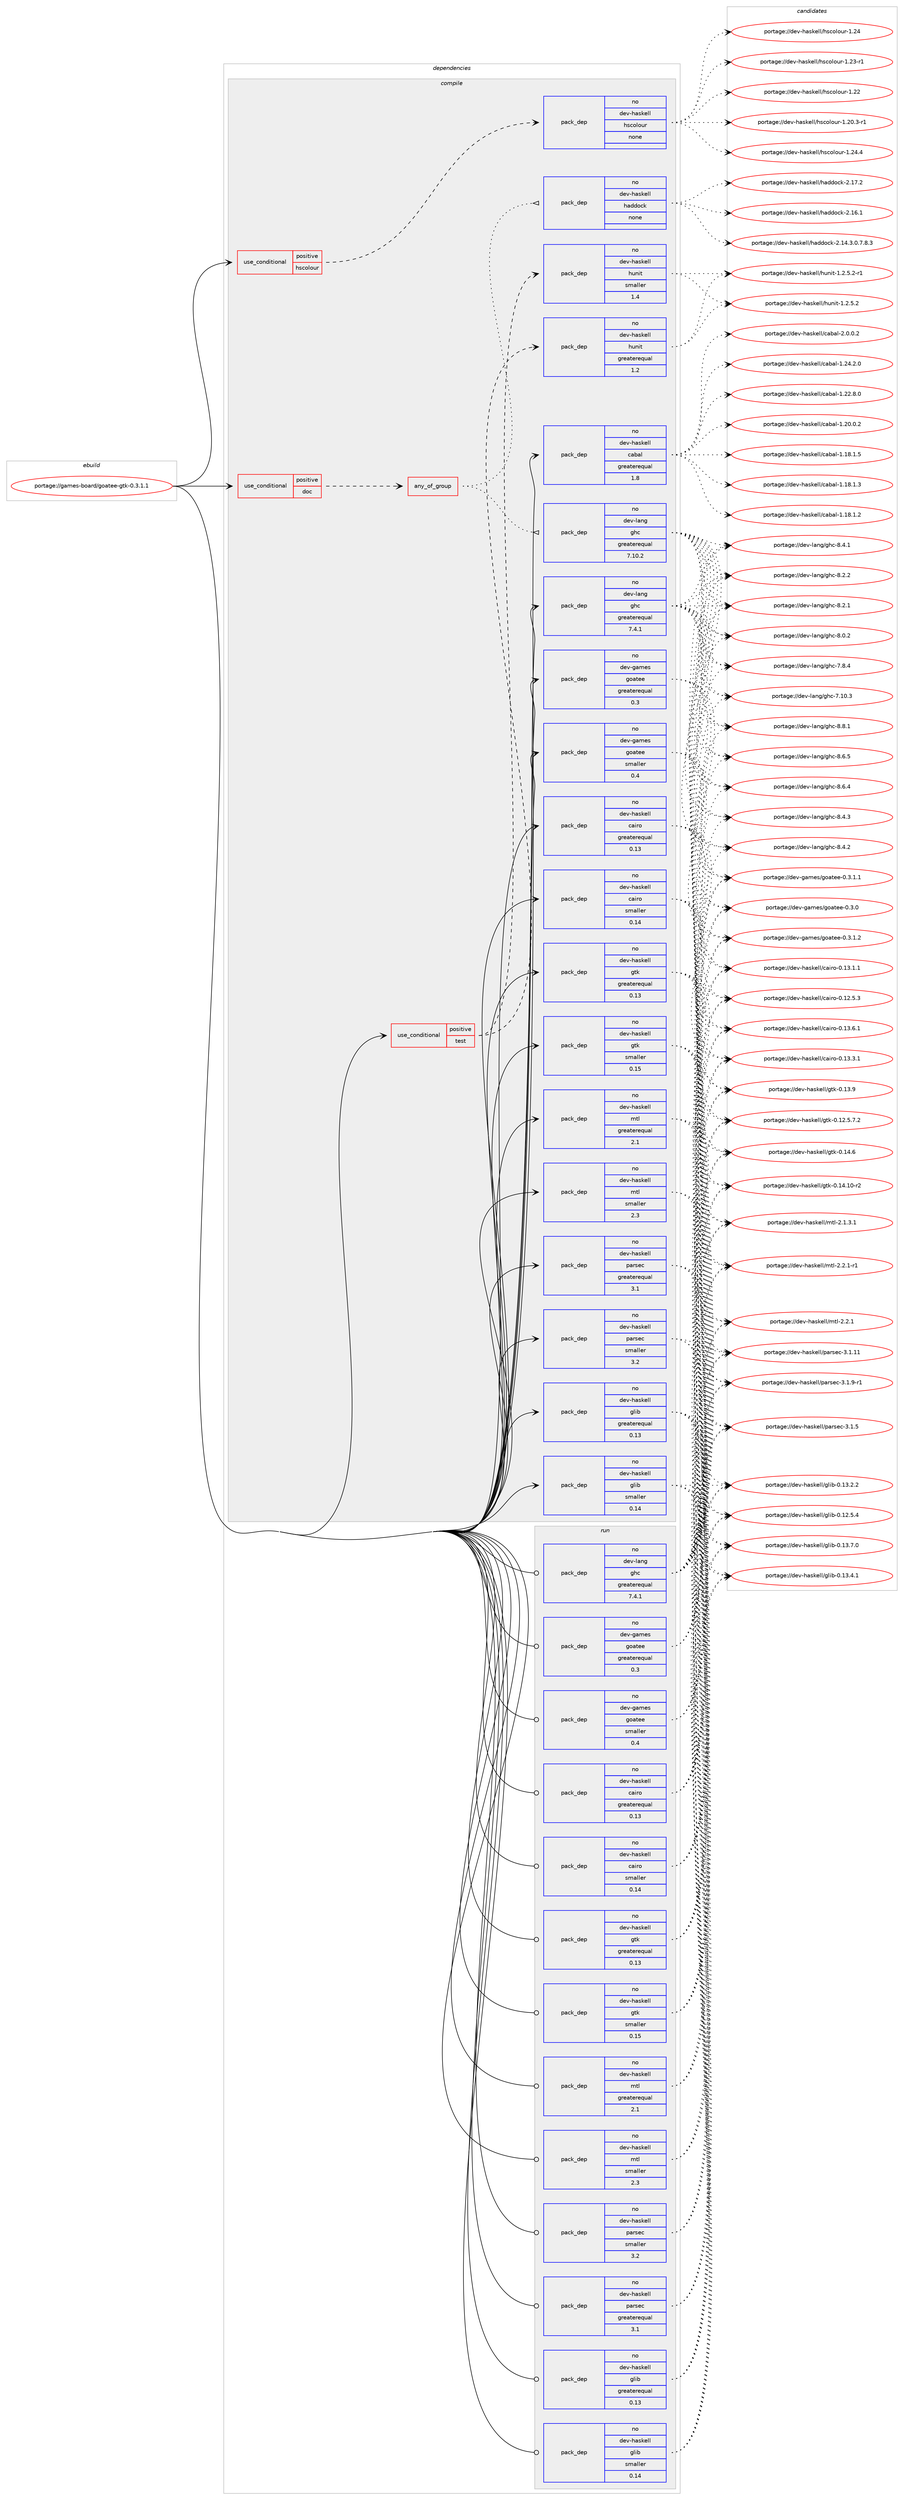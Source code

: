 digraph prolog {

# *************
# Graph options
# *************

newrank=true;
concentrate=true;
compound=true;
graph [rankdir=LR,fontname=Helvetica,fontsize=10,ranksep=1.5];#, ranksep=2.5, nodesep=0.2];
edge  [arrowhead=vee];
node  [fontname=Helvetica,fontsize=10];

# **********
# The ebuild
# **********

subgraph cluster_leftcol {
color=gray;
label=<<i>ebuild</i>>;
id [label="portage://games-board/goatee-gtk-0.3.1.1", color=red, width=4, href="../games-board/goatee-gtk-0.3.1.1.svg"];
}

# ****************
# The dependencies
# ****************

subgraph cluster_midcol {
color=gray;
label=<<i>dependencies</i>>;
subgraph cluster_compile {
fillcolor="#eeeeee";
style=filled;
label=<<i>compile</i>>;
subgraph cond60178 {
dependency289323 [label=<<TABLE BORDER="0" CELLBORDER="1" CELLSPACING="0" CELLPADDING="4"><TR><TD ROWSPAN="3" CELLPADDING="10">use_conditional</TD></TR><TR><TD>positive</TD></TR><TR><TD>doc</TD></TR></TABLE>>, shape=none, color=red];
subgraph any4279 {
dependency289324 [label=<<TABLE BORDER="0" CELLBORDER="1" CELLSPACING="0" CELLPADDING="4"><TR><TD CELLPADDING="10">any_of_group</TD></TR></TABLE>>, shape=none, color=red];subgraph pack224663 {
dependency289325 [label=<<TABLE BORDER="0" CELLBORDER="1" CELLSPACING="0" CELLPADDING="4" WIDTH="220"><TR><TD ROWSPAN="6" CELLPADDING="30">pack_dep</TD></TR><TR><TD WIDTH="110">no</TD></TR><TR><TD>dev-haskell</TD></TR><TR><TD>haddock</TD></TR><TR><TD>none</TD></TR><TR><TD></TD></TR></TABLE>>, shape=none, color=blue];
}
dependency289324:e -> dependency289325:w [weight=20,style="dotted",arrowhead="oinv"];
subgraph pack224664 {
dependency289326 [label=<<TABLE BORDER="0" CELLBORDER="1" CELLSPACING="0" CELLPADDING="4" WIDTH="220"><TR><TD ROWSPAN="6" CELLPADDING="30">pack_dep</TD></TR><TR><TD WIDTH="110">no</TD></TR><TR><TD>dev-lang</TD></TR><TR><TD>ghc</TD></TR><TR><TD>greaterequal</TD></TR><TR><TD>7.10.2</TD></TR></TABLE>>, shape=none, color=blue];
}
dependency289324:e -> dependency289326:w [weight=20,style="dotted",arrowhead="oinv"];
}
dependency289323:e -> dependency289324:w [weight=20,style="dashed",arrowhead="vee"];
}
id:e -> dependency289323:w [weight=20,style="solid",arrowhead="vee"];
subgraph cond60179 {
dependency289327 [label=<<TABLE BORDER="0" CELLBORDER="1" CELLSPACING="0" CELLPADDING="4"><TR><TD ROWSPAN="3" CELLPADDING="10">use_conditional</TD></TR><TR><TD>positive</TD></TR><TR><TD>hscolour</TD></TR></TABLE>>, shape=none, color=red];
subgraph pack224665 {
dependency289328 [label=<<TABLE BORDER="0" CELLBORDER="1" CELLSPACING="0" CELLPADDING="4" WIDTH="220"><TR><TD ROWSPAN="6" CELLPADDING="30">pack_dep</TD></TR><TR><TD WIDTH="110">no</TD></TR><TR><TD>dev-haskell</TD></TR><TR><TD>hscolour</TD></TR><TR><TD>none</TD></TR><TR><TD></TD></TR></TABLE>>, shape=none, color=blue];
}
dependency289327:e -> dependency289328:w [weight=20,style="dashed",arrowhead="vee"];
}
id:e -> dependency289327:w [weight=20,style="solid",arrowhead="vee"];
subgraph cond60180 {
dependency289329 [label=<<TABLE BORDER="0" CELLBORDER="1" CELLSPACING="0" CELLPADDING="4"><TR><TD ROWSPAN="3" CELLPADDING="10">use_conditional</TD></TR><TR><TD>positive</TD></TR><TR><TD>test</TD></TR></TABLE>>, shape=none, color=red];
subgraph pack224666 {
dependency289330 [label=<<TABLE BORDER="0" CELLBORDER="1" CELLSPACING="0" CELLPADDING="4" WIDTH="220"><TR><TD ROWSPAN="6" CELLPADDING="30">pack_dep</TD></TR><TR><TD WIDTH="110">no</TD></TR><TR><TD>dev-haskell</TD></TR><TR><TD>hunit</TD></TR><TR><TD>greaterequal</TD></TR><TR><TD>1.2</TD></TR></TABLE>>, shape=none, color=blue];
}
dependency289329:e -> dependency289330:w [weight=20,style="dashed",arrowhead="vee"];
subgraph pack224667 {
dependency289331 [label=<<TABLE BORDER="0" CELLBORDER="1" CELLSPACING="0" CELLPADDING="4" WIDTH="220"><TR><TD ROWSPAN="6" CELLPADDING="30">pack_dep</TD></TR><TR><TD WIDTH="110">no</TD></TR><TR><TD>dev-haskell</TD></TR><TR><TD>hunit</TD></TR><TR><TD>smaller</TD></TR><TR><TD>1.4</TD></TR></TABLE>>, shape=none, color=blue];
}
dependency289329:e -> dependency289331:w [weight=20,style="dashed",arrowhead="vee"];
}
id:e -> dependency289329:w [weight=20,style="solid",arrowhead="vee"];
subgraph pack224668 {
dependency289332 [label=<<TABLE BORDER="0" CELLBORDER="1" CELLSPACING="0" CELLPADDING="4" WIDTH="220"><TR><TD ROWSPAN="6" CELLPADDING="30">pack_dep</TD></TR><TR><TD WIDTH="110">no</TD></TR><TR><TD>dev-games</TD></TR><TR><TD>goatee</TD></TR><TR><TD>greaterequal</TD></TR><TR><TD>0.3</TD></TR></TABLE>>, shape=none, color=blue];
}
id:e -> dependency289332:w [weight=20,style="solid",arrowhead="vee"];
subgraph pack224669 {
dependency289333 [label=<<TABLE BORDER="0" CELLBORDER="1" CELLSPACING="0" CELLPADDING="4" WIDTH="220"><TR><TD ROWSPAN="6" CELLPADDING="30">pack_dep</TD></TR><TR><TD WIDTH="110">no</TD></TR><TR><TD>dev-games</TD></TR><TR><TD>goatee</TD></TR><TR><TD>smaller</TD></TR><TR><TD>0.4</TD></TR></TABLE>>, shape=none, color=blue];
}
id:e -> dependency289333:w [weight=20,style="solid",arrowhead="vee"];
subgraph pack224670 {
dependency289334 [label=<<TABLE BORDER="0" CELLBORDER="1" CELLSPACING="0" CELLPADDING="4" WIDTH="220"><TR><TD ROWSPAN="6" CELLPADDING="30">pack_dep</TD></TR><TR><TD WIDTH="110">no</TD></TR><TR><TD>dev-haskell</TD></TR><TR><TD>cabal</TD></TR><TR><TD>greaterequal</TD></TR><TR><TD>1.8</TD></TR></TABLE>>, shape=none, color=blue];
}
id:e -> dependency289334:w [weight=20,style="solid",arrowhead="vee"];
subgraph pack224671 {
dependency289335 [label=<<TABLE BORDER="0" CELLBORDER="1" CELLSPACING="0" CELLPADDING="4" WIDTH="220"><TR><TD ROWSPAN="6" CELLPADDING="30">pack_dep</TD></TR><TR><TD WIDTH="110">no</TD></TR><TR><TD>dev-haskell</TD></TR><TR><TD>cairo</TD></TR><TR><TD>greaterequal</TD></TR><TR><TD>0.13</TD></TR></TABLE>>, shape=none, color=blue];
}
id:e -> dependency289335:w [weight=20,style="solid",arrowhead="vee"];
subgraph pack224672 {
dependency289336 [label=<<TABLE BORDER="0" CELLBORDER="1" CELLSPACING="0" CELLPADDING="4" WIDTH="220"><TR><TD ROWSPAN="6" CELLPADDING="30">pack_dep</TD></TR><TR><TD WIDTH="110">no</TD></TR><TR><TD>dev-haskell</TD></TR><TR><TD>cairo</TD></TR><TR><TD>smaller</TD></TR><TR><TD>0.14</TD></TR></TABLE>>, shape=none, color=blue];
}
id:e -> dependency289336:w [weight=20,style="solid",arrowhead="vee"];
subgraph pack224673 {
dependency289337 [label=<<TABLE BORDER="0" CELLBORDER="1" CELLSPACING="0" CELLPADDING="4" WIDTH="220"><TR><TD ROWSPAN="6" CELLPADDING="30">pack_dep</TD></TR><TR><TD WIDTH="110">no</TD></TR><TR><TD>dev-haskell</TD></TR><TR><TD>glib</TD></TR><TR><TD>greaterequal</TD></TR><TR><TD>0.13</TD></TR></TABLE>>, shape=none, color=blue];
}
id:e -> dependency289337:w [weight=20,style="solid",arrowhead="vee"];
subgraph pack224674 {
dependency289338 [label=<<TABLE BORDER="0" CELLBORDER="1" CELLSPACING="0" CELLPADDING="4" WIDTH="220"><TR><TD ROWSPAN="6" CELLPADDING="30">pack_dep</TD></TR><TR><TD WIDTH="110">no</TD></TR><TR><TD>dev-haskell</TD></TR><TR><TD>glib</TD></TR><TR><TD>smaller</TD></TR><TR><TD>0.14</TD></TR></TABLE>>, shape=none, color=blue];
}
id:e -> dependency289338:w [weight=20,style="solid",arrowhead="vee"];
subgraph pack224675 {
dependency289339 [label=<<TABLE BORDER="0" CELLBORDER="1" CELLSPACING="0" CELLPADDING="4" WIDTH="220"><TR><TD ROWSPAN="6" CELLPADDING="30">pack_dep</TD></TR><TR><TD WIDTH="110">no</TD></TR><TR><TD>dev-haskell</TD></TR><TR><TD>gtk</TD></TR><TR><TD>greaterequal</TD></TR><TR><TD>0.13</TD></TR></TABLE>>, shape=none, color=blue];
}
id:e -> dependency289339:w [weight=20,style="solid",arrowhead="vee"];
subgraph pack224676 {
dependency289340 [label=<<TABLE BORDER="0" CELLBORDER="1" CELLSPACING="0" CELLPADDING="4" WIDTH="220"><TR><TD ROWSPAN="6" CELLPADDING="30">pack_dep</TD></TR><TR><TD WIDTH="110">no</TD></TR><TR><TD>dev-haskell</TD></TR><TR><TD>gtk</TD></TR><TR><TD>smaller</TD></TR><TR><TD>0.15</TD></TR></TABLE>>, shape=none, color=blue];
}
id:e -> dependency289340:w [weight=20,style="solid",arrowhead="vee"];
subgraph pack224677 {
dependency289341 [label=<<TABLE BORDER="0" CELLBORDER="1" CELLSPACING="0" CELLPADDING="4" WIDTH="220"><TR><TD ROWSPAN="6" CELLPADDING="30">pack_dep</TD></TR><TR><TD WIDTH="110">no</TD></TR><TR><TD>dev-haskell</TD></TR><TR><TD>mtl</TD></TR><TR><TD>greaterequal</TD></TR><TR><TD>2.1</TD></TR></TABLE>>, shape=none, color=blue];
}
id:e -> dependency289341:w [weight=20,style="solid",arrowhead="vee"];
subgraph pack224678 {
dependency289342 [label=<<TABLE BORDER="0" CELLBORDER="1" CELLSPACING="0" CELLPADDING="4" WIDTH="220"><TR><TD ROWSPAN="6" CELLPADDING="30">pack_dep</TD></TR><TR><TD WIDTH="110">no</TD></TR><TR><TD>dev-haskell</TD></TR><TR><TD>mtl</TD></TR><TR><TD>smaller</TD></TR><TR><TD>2.3</TD></TR></TABLE>>, shape=none, color=blue];
}
id:e -> dependency289342:w [weight=20,style="solid",arrowhead="vee"];
subgraph pack224679 {
dependency289343 [label=<<TABLE BORDER="0" CELLBORDER="1" CELLSPACING="0" CELLPADDING="4" WIDTH="220"><TR><TD ROWSPAN="6" CELLPADDING="30">pack_dep</TD></TR><TR><TD WIDTH="110">no</TD></TR><TR><TD>dev-haskell</TD></TR><TR><TD>parsec</TD></TR><TR><TD>greaterequal</TD></TR><TR><TD>3.1</TD></TR></TABLE>>, shape=none, color=blue];
}
id:e -> dependency289343:w [weight=20,style="solid",arrowhead="vee"];
subgraph pack224680 {
dependency289344 [label=<<TABLE BORDER="0" CELLBORDER="1" CELLSPACING="0" CELLPADDING="4" WIDTH="220"><TR><TD ROWSPAN="6" CELLPADDING="30">pack_dep</TD></TR><TR><TD WIDTH="110">no</TD></TR><TR><TD>dev-haskell</TD></TR><TR><TD>parsec</TD></TR><TR><TD>smaller</TD></TR><TR><TD>3.2</TD></TR></TABLE>>, shape=none, color=blue];
}
id:e -> dependency289344:w [weight=20,style="solid",arrowhead="vee"];
subgraph pack224681 {
dependency289345 [label=<<TABLE BORDER="0" CELLBORDER="1" CELLSPACING="0" CELLPADDING="4" WIDTH="220"><TR><TD ROWSPAN="6" CELLPADDING="30">pack_dep</TD></TR><TR><TD WIDTH="110">no</TD></TR><TR><TD>dev-lang</TD></TR><TR><TD>ghc</TD></TR><TR><TD>greaterequal</TD></TR><TR><TD>7.4.1</TD></TR></TABLE>>, shape=none, color=blue];
}
id:e -> dependency289345:w [weight=20,style="solid",arrowhead="vee"];
}
subgraph cluster_compileandrun {
fillcolor="#eeeeee";
style=filled;
label=<<i>compile and run</i>>;
}
subgraph cluster_run {
fillcolor="#eeeeee";
style=filled;
label=<<i>run</i>>;
subgraph pack224682 {
dependency289346 [label=<<TABLE BORDER="0" CELLBORDER="1" CELLSPACING="0" CELLPADDING="4" WIDTH="220"><TR><TD ROWSPAN="6" CELLPADDING="30">pack_dep</TD></TR><TR><TD WIDTH="110">no</TD></TR><TR><TD>dev-games</TD></TR><TR><TD>goatee</TD></TR><TR><TD>greaterequal</TD></TR><TR><TD>0.3</TD></TR></TABLE>>, shape=none, color=blue];
}
id:e -> dependency289346:w [weight=20,style="solid",arrowhead="odot"];
subgraph pack224683 {
dependency289347 [label=<<TABLE BORDER="0" CELLBORDER="1" CELLSPACING="0" CELLPADDING="4" WIDTH="220"><TR><TD ROWSPAN="6" CELLPADDING="30">pack_dep</TD></TR><TR><TD WIDTH="110">no</TD></TR><TR><TD>dev-games</TD></TR><TR><TD>goatee</TD></TR><TR><TD>smaller</TD></TR><TR><TD>0.4</TD></TR></TABLE>>, shape=none, color=blue];
}
id:e -> dependency289347:w [weight=20,style="solid",arrowhead="odot"];
subgraph pack224684 {
dependency289348 [label=<<TABLE BORDER="0" CELLBORDER="1" CELLSPACING="0" CELLPADDING="4" WIDTH="220"><TR><TD ROWSPAN="6" CELLPADDING="30">pack_dep</TD></TR><TR><TD WIDTH="110">no</TD></TR><TR><TD>dev-haskell</TD></TR><TR><TD>cairo</TD></TR><TR><TD>greaterequal</TD></TR><TR><TD>0.13</TD></TR></TABLE>>, shape=none, color=blue];
}
id:e -> dependency289348:w [weight=20,style="solid",arrowhead="odot"];
subgraph pack224685 {
dependency289349 [label=<<TABLE BORDER="0" CELLBORDER="1" CELLSPACING="0" CELLPADDING="4" WIDTH="220"><TR><TD ROWSPAN="6" CELLPADDING="30">pack_dep</TD></TR><TR><TD WIDTH="110">no</TD></TR><TR><TD>dev-haskell</TD></TR><TR><TD>cairo</TD></TR><TR><TD>smaller</TD></TR><TR><TD>0.14</TD></TR></TABLE>>, shape=none, color=blue];
}
id:e -> dependency289349:w [weight=20,style="solid",arrowhead="odot"];
subgraph pack224686 {
dependency289350 [label=<<TABLE BORDER="0" CELLBORDER="1" CELLSPACING="0" CELLPADDING="4" WIDTH="220"><TR><TD ROWSPAN="6" CELLPADDING="30">pack_dep</TD></TR><TR><TD WIDTH="110">no</TD></TR><TR><TD>dev-haskell</TD></TR><TR><TD>glib</TD></TR><TR><TD>greaterequal</TD></TR><TR><TD>0.13</TD></TR></TABLE>>, shape=none, color=blue];
}
id:e -> dependency289350:w [weight=20,style="solid",arrowhead="odot"];
subgraph pack224687 {
dependency289351 [label=<<TABLE BORDER="0" CELLBORDER="1" CELLSPACING="0" CELLPADDING="4" WIDTH="220"><TR><TD ROWSPAN="6" CELLPADDING="30">pack_dep</TD></TR><TR><TD WIDTH="110">no</TD></TR><TR><TD>dev-haskell</TD></TR><TR><TD>glib</TD></TR><TR><TD>smaller</TD></TR><TR><TD>0.14</TD></TR></TABLE>>, shape=none, color=blue];
}
id:e -> dependency289351:w [weight=20,style="solid",arrowhead="odot"];
subgraph pack224688 {
dependency289352 [label=<<TABLE BORDER="0" CELLBORDER="1" CELLSPACING="0" CELLPADDING="4" WIDTH="220"><TR><TD ROWSPAN="6" CELLPADDING="30">pack_dep</TD></TR><TR><TD WIDTH="110">no</TD></TR><TR><TD>dev-haskell</TD></TR><TR><TD>gtk</TD></TR><TR><TD>greaterequal</TD></TR><TR><TD>0.13</TD></TR></TABLE>>, shape=none, color=blue];
}
id:e -> dependency289352:w [weight=20,style="solid",arrowhead="odot"];
subgraph pack224689 {
dependency289353 [label=<<TABLE BORDER="0" CELLBORDER="1" CELLSPACING="0" CELLPADDING="4" WIDTH="220"><TR><TD ROWSPAN="6" CELLPADDING="30">pack_dep</TD></TR><TR><TD WIDTH="110">no</TD></TR><TR><TD>dev-haskell</TD></TR><TR><TD>gtk</TD></TR><TR><TD>smaller</TD></TR><TR><TD>0.15</TD></TR></TABLE>>, shape=none, color=blue];
}
id:e -> dependency289353:w [weight=20,style="solid",arrowhead="odot"];
subgraph pack224690 {
dependency289354 [label=<<TABLE BORDER="0" CELLBORDER="1" CELLSPACING="0" CELLPADDING="4" WIDTH="220"><TR><TD ROWSPAN="6" CELLPADDING="30">pack_dep</TD></TR><TR><TD WIDTH="110">no</TD></TR><TR><TD>dev-haskell</TD></TR><TR><TD>mtl</TD></TR><TR><TD>greaterequal</TD></TR><TR><TD>2.1</TD></TR></TABLE>>, shape=none, color=blue];
}
id:e -> dependency289354:w [weight=20,style="solid",arrowhead="odot"];
subgraph pack224691 {
dependency289355 [label=<<TABLE BORDER="0" CELLBORDER="1" CELLSPACING="0" CELLPADDING="4" WIDTH="220"><TR><TD ROWSPAN="6" CELLPADDING="30">pack_dep</TD></TR><TR><TD WIDTH="110">no</TD></TR><TR><TD>dev-haskell</TD></TR><TR><TD>mtl</TD></TR><TR><TD>smaller</TD></TR><TR><TD>2.3</TD></TR></TABLE>>, shape=none, color=blue];
}
id:e -> dependency289355:w [weight=20,style="solid",arrowhead="odot"];
subgraph pack224692 {
dependency289356 [label=<<TABLE BORDER="0" CELLBORDER="1" CELLSPACING="0" CELLPADDING="4" WIDTH="220"><TR><TD ROWSPAN="6" CELLPADDING="30">pack_dep</TD></TR><TR><TD WIDTH="110">no</TD></TR><TR><TD>dev-haskell</TD></TR><TR><TD>parsec</TD></TR><TR><TD>greaterequal</TD></TR><TR><TD>3.1</TD></TR></TABLE>>, shape=none, color=blue];
}
id:e -> dependency289356:w [weight=20,style="solid",arrowhead="odot"];
subgraph pack224693 {
dependency289357 [label=<<TABLE BORDER="0" CELLBORDER="1" CELLSPACING="0" CELLPADDING="4" WIDTH="220"><TR><TD ROWSPAN="6" CELLPADDING="30">pack_dep</TD></TR><TR><TD WIDTH="110">no</TD></TR><TR><TD>dev-haskell</TD></TR><TR><TD>parsec</TD></TR><TR><TD>smaller</TD></TR><TR><TD>3.2</TD></TR></TABLE>>, shape=none, color=blue];
}
id:e -> dependency289357:w [weight=20,style="solid",arrowhead="odot"];
subgraph pack224694 {
dependency289358 [label=<<TABLE BORDER="0" CELLBORDER="1" CELLSPACING="0" CELLPADDING="4" WIDTH="220"><TR><TD ROWSPAN="6" CELLPADDING="30">pack_dep</TD></TR><TR><TD WIDTH="110">no</TD></TR><TR><TD>dev-lang</TD></TR><TR><TD>ghc</TD></TR><TR><TD>greaterequal</TD></TR><TR><TD>7.4.1</TD></TR></TABLE>>, shape=none, color=blue];
}
id:e -> dependency289358:w [weight=20,style="solid",arrowhead="odot"];
}
}

# **************
# The candidates
# **************

subgraph cluster_choices {
rank=same;
color=gray;
label=<<i>candidates</i>>;

subgraph choice224663 {
color=black;
nodesep=1;
choice100101118451049711510710110810847104971001001119910745504649554650 [label="portage://dev-haskell/haddock-2.17.2", color=red, width=4,href="../dev-haskell/haddock-2.17.2.svg"];
choice100101118451049711510710110810847104971001001119910745504649544649 [label="portage://dev-haskell/haddock-2.16.1", color=red, width=4,href="../dev-haskell/haddock-2.16.1.svg"];
choice1001011184510497115107101108108471049710010011199107455046495246514648465546564651 [label="portage://dev-haskell/haddock-2.14.3.0.7.8.3", color=red, width=4,href="../dev-haskell/haddock-2.14.3.0.7.8.3.svg"];
dependency289325:e -> choice100101118451049711510710110810847104971001001119910745504649554650:w [style=dotted,weight="100"];
dependency289325:e -> choice100101118451049711510710110810847104971001001119910745504649544649:w [style=dotted,weight="100"];
dependency289325:e -> choice1001011184510497115107101108108471049710010011199107455046495246514648465546564651:w [style=dotted,weight="100"];
}
subgraph choice224664 {
color=black;
nodesep=1;
choice10010111845108971101034710310499455646564649 [label="portage://dev-lang/ghc-8.8.1", color=red, width=4,href="../dev-lang/ghc-8.8.1.svg"];
choice10010111845108971101034710310499455646544653 [label="portage://dev-lang/ghc-8.6.5", color=red, width=4,href="../dev-lang/ghc-8.6.5.svg"];
choice10010111845108971101034710310499455646544652 [label="portage://dev-lang/ghc-8.6.4", color=red, width=4,href="../dev-lang/ghc-8.6.4.svg"];
choice10010111845108971101034710310499455646524651 [label="portage://dev-lang/ghc-8.4.3", color=red, width=4,href="../dev-lang/ghc-8.4.3.svg"];
choice10010111845108971101034710310499455646524650 [label="portage://dev-lang/ghc-8.4.2", color=red, width=4,href="../dev-lang/ghc-8.4.2.svg"];
choice10010111845108971101034710310499455646524649 [label="portage://dev-lang/ghc-8.4.1", color=red, width=4,href="../dev-lang/ghc-8.4.1.svg"];
choice10010111845108971101034710310499455646504650 [label="portage://dev-lang/ghc-8.2.2", color=red, width=4,href="../dev-lang/ghc-8.2.2.svg"];
choice10010111845108971101034710310499455646504649 [label="portage://dev-lang/ghc-8.2.1", color=red, width=4,href="../dev-lang/ghc-8.2.1.svg"];
choice10010111845108971101034710310499455646484650 [label="portage://dev-lang/ghc-8.0.2", color=red, width=4,href="../dev-lang/ghc-8.0.2.svg"];
choice10010111845108971101034710310499455546564652 [label="portage://dev-lang/ghc-7.8.4", color=red, width=4,href="../dev-lang/ghc-7.8.4.svg"];
choice1001011184510897110103471031049945554649484651 [label="portage://dev-lang/ghc-7.10.3", color=red, width=4,href="../dev-lang/ghc-7.10.3.svg"];
dependency289326:e -> choice10010111845108971101034710310499455646564649:w [style=dotted,weight="100"];
dependency289326:e -> choice10010111845108971101034710310499455646544653:w [style=dotted,weight="100"];
dependency289326:e -> choice10010111845108971101034710310499455646544652:w [style=dotted,weight="100"];
dependency289326:e -> choice10010111845108971101034710310499455646524651:w [style=dotted,weight="100"];
dependency289326:e -> choice10010111845108971101034710310499455646524650:w [style=dotted,weight="100"];
dependency289326:e -> choice10010111845108971101034710310499455646524649:w [style=dotted,weight="100"];
dependency289326:e -> choice10010111845108971101034710310499455646504650:w [style=dotted,weight="100"];
dependency289326:e -> choice10010111845108971101034710310499455646504649:w [style=dotted,weight="100"];
dependency289326:e -> choice10010111845108971101034710310499455646484650:w [style=dotted,weight="100"];
dependency289326:e -> choice10010111845108971101034710310499455546564652:w [style=dotted,weight="100"];
dependency289326:e -> choice1001011184510897110103471031049945554649484651:w [style=dotted,weight="100"];
}
subgraph choice224665 {
color=black;
nodesep=1;
choice1001011184510497115107101108108471041159911110811111711445494650524652 [label="portage://dev-haskell/hscolour-1.24.4", color=red, width=4,href="../dev-haskell/hscolour-1.24.4.svg"];
choice100101118451049711510710110810847104115991111081111171144549465052 [label="portage://dev-haskell/hscolour-1.24", color=red, width=4,href="../dev-haskell/hscolour-1.24.svg"];
choice1001011184510497115107101108108471041159911110811111711445494650514511449 [label="portage://dev-haskell/hscolour-1.23-r1", color=red, width=4,href="../dev-haskell/hscolour-1.23-r1.svg"];
choice100101118451049711510710110810847104115991111081111171144549465050 [label="portage://dev-haskell/hscolour-1.22", color=red, width=4,href="../dev-haskell/hscolour-1.22.svg"];
choice10010111845104971151071011081084710411599111108111117114454946504846514511449 [label="portage://dev-haskell/hscolour-1.20.3-r1", color=red, width=4,href="../dev-haskell/hscolour-1.20.3-r1.svg"];
dependency289328:e -> choice1001011184510497115107101108108471041159911110811111711445494650524652:w [style=dotted,weight="100"];
dependency289328:e -> choice100101118451049711510710110810847104115991111081111171144549465052:w [style=dotted,weight="100"];
dependency289328:e -> choice1001011184510497115107101108108471041159911110811111711445494650514511449:w [style=dotted,weight="100"];
dependency289328:e -> choice100101118451049711510710110810847104115991111081111171144549465050:w [style=dotted,weight="100"];
dependency289328:e -> choice10010111845104971151071011081084710411599111108111117114454946504846514511449:w [style=dotted,weight="100"];
}
subgraph choice224666 {
color=black;
nodesep=1;
choice10010111845104971151071011081084710411711010511645494650465346504511449 [label="portage://dev-haskell/hunit-1.2.5.2-r1", color=red, width=4,href="../dev-haskell/hunit-1.2.5.2-r1.svg"];
choice1001011184510497115107101108108471041171101051164549465046534650 [label="portage://dev-haskell/hunit-1.2.5.2", color=red, width=4,href="../dev-haskell/hunit-1.2.5.2.svg"];
dependency289330:e -> choice10010111845104971151071011081084710411711010511645494650465346504511449:w [style=dotted,weight="100"];
dependency289330:e -> choice1001011184510497115107101108108471041171101051164549465046534650:w [style=dotted,weight="100"];
}
subgraph choice224667 {
color=black;
nodesep=1;
choice10010111845104971151071011081084710411711010511645494650465346504511449 [label="portage://dev-haskell/hunit-1.2.5.2-r1", color=red, width=4,href="../dev-haskell/hunit-1.2.5.2-r1.svg"];
choice1001011184510497115107101108108471041171101051164549465046534650 [label="portage://dev-haskell/hunit-1.2.5.2", color=red, width=4,href="../dev-haskell/hunit-1.2.5.2.svg"];
dependency289331:e -> choice10010111845104971151071011081084710411711010511645494650465346504511449:w [style=dotted,weight="100"];
dependency289331:e -> choice1001011184510497115107101108108471041171101051164549465046534650:w [style=dotted,weight="100"];
}
subgraph choice224668 {
color=black;
nodesep=1;
choice100101118451039710910111547103111971161011014548465146494650 [label="portage://dev-games/goatee-0.3.1.2", color=red, width=4,href="../dev-games/goatee-0.3.1.2.svg"];
choice100101118451039710910111547103111971161011014548465146494649 [label="portage://dev-games/goatee-0.3.1.1", color=red, width=4,href="../dev-games/goatee-0.3.1.1.svg"];
choice10010111845103971091011154710311197116101101454846514648 [label="portage://dev-games/goatee-0.3.0", color=red, width=4,href="../dev-games/goatee-0.3.0.svg"];
dependency289332:e -> choice100101118451039710910111547103111971161011014548465146494650:w [style=dotted,weight="100"];
dependency289332:e -> choice100101118451039710910111547103111971161011014548465146494649:w [style=dotted,weight="100"];
dependency289332:e -> choice10010111845103971091011154710311197116101101454846514648:w [style=dotted,weight="100"];
}
subgraph choice224669 {
color=black;
nodesep=1;
choice100101118451039710910111547103111971161011014548465146494650 [label="portage://dev-games/goatee-0.3.1.2", color=red, width=4,href="../dev-games/goatee-0.3.1.2.svg"];
choice100101118451039710910111547103111971161011014548465146494649 [label="portage://dev-games/goatee-0.3.1.1", color=red, width=4,href="../dev-games/goatee-0.3.1.1.svg"];
choice10010111845103971091011154710311197116101101454846514648 [label="portage://dev-games/goatee-0.3.0", color=red, width=4,href="../dev-games/goatee-0.3.0.svg"];
dependency289333:e -> choice100101118451039710910111547103111971161011014548465146494650:w [style=dotted,weight="100"];
dependency289333:e -> choice100101118451039710910111547103111971161011014548465146494649:w [style=dotted,weight="100"];
dependency289333:e -> choice10010111845103971091011154710311197116101101454846514648:w [style=dotted,weight="100"];
}
subgraph choice224670 {
color=black;
nodesep=1;
choice100101118451049711510710110810847999798971084550464846484650 [label="portage://dev-haskell/cabal-2.0.0.2", color=red, width=4,href="../dev-haskell/cabal-2.0.0.2.svg"];
choice10010111845104971151071011081084799979897108454946505246504648 [label="portage://dev-haskell/cabal-1.24.2.0", color=red, width=4,href="../dev-haskell/cabal-1.24.2.0.svg"];
choice10010111845104971151071011081084799979897108454946505046564648 [label="portage://dev-haskell/cabal-1.22.8.0", color=red, width=4,href="../dev-haskell/cabal-1.22.8.0.svg"];
choice10010111845104971151071011081084799979897108454946504846484650 [label="portage://dev-haskell/cabal-1.20.0.2", color=red, width=4,href="../dev-haskell/cabal-1.20.0.2.svg"];
choice10010111845104971151071011081084799979897108454946495646494653 [label="portage://dev-haskell/cabal-1.18.1.5", color=red, width=4,href="../dev-haskell/cabal-1.18.1.5.svg"];
choice10010111845104971151071011081084799979897108454946495646494651 [label="portage://dev-haskell/cabal-1.18.1.3", color=red, width=4,href="../dev-haskell/cabal-1.18.1.3.svg"];
choice10010111845104971151071011081084799979897108454946495646494650 [label="portage://dev-haskell/cabal-1.18.1.2", color=red, width=4,href="../dev-haskell/cabal-1.18.1.2.svg"];
dependency289334:e -> choice100101118451049711510710110810847999798971084550464846484650:w [style=dotted,weight="100"];
dependency289334:e -> choice10010111845104971151071011081084799979897108454946505246504648:w [style=dotted,weight="100"];
dependency289334:e -> choice10010111845104971151071011081084799979897108454946505046564648:w [style=dotted,weight="100"];
dependency289334:e -> choice10010111845104971151071011081084799979897108454946504846484650:w [style=dotted,weight="100"];
dependency289334:e -> choice10010111845104971151071011081084799979897108454946495646494653:w [style=dotted,weight="100"];
dependency289334:e -> choice10010111845104971151071011081084799979897108454946495646494651:w [style=dotted,weight="100"];
dependency289334:e -> choice10010111845104971151071011081084799979897108454946495646494650:w [style=dotted,weight="100"];
}
subgraph choice224671 {
color=black;
nodesep=1;
choice1001011184510497115107101108108479997105114111454846495146544649 [label="portage://dev-haskell/cairo-0.13.6.1", color=red, width=4,href="../dev-haskell/cairo-0.13.6.1.svg"];
choice1001011184510497115107101108108479997105114111454846495146514649 [label="portage://dev-haskell/cairo-0.13.3.1", color=red, width=4,href="../dev-haskell/cairo-0.13.3.1.svg"];
choice1001011184510497115107101108108479997105114111454846495146494649 [label="portage://dev-haskell/cairo-0.13.1.1", color=red, width=4,href="../dev-haskell/cairo-0.13.1.1.svg"];
choice1001011184510497115107101108108479997105114111454846495046534651 [label="portage://dev-haskell/cairo-0.12.5.3", color=red, width=4,href="../dev-haskell/cairo-0.12.5.3.svg"];
dependency289335:e -> choice1001011184510497115107101108108479997105114111454846495146544649:w [style=dotted,weight="100"];
dependency289335:e -> choice1001011184510497115107101108108479997105114111454846495146514649:w [style=dotted,weight="100"];
dependency289335:e -> choice1001011184510497115107101108108479997105114111454846495146494649:w [style=dotted,weight="100"];
dependency289335:e -> choice1001011184510497115107101108108479997105114111454846495046534651:w [style=dotted,weight="100"];
}
subgraph choice224672 {
color=black;
nodesep=1;
choice1001011184510497115107101108108479997105114111454846495146544649 [label="portage://dev-haskell/cairo-0.13.6.1", color=red, width=4,href="../dev-haskell/cairo-0.13.6.1.svg"];
choice1001011184510497115107101108108479997105114111454846495146514649 [label="portage://dev-haskell/cairo-0.13.3.1", color=red, width=4,href="../dev-haskell/cairo-0.13.3.1.svg"];
choice1001011184510497115107101108108479997105114111454846495146494649 [label="portage://dev-haskell/cairo-0.13.1.1", color=red, width=4,href="../dev-haskell/cairo-0.13.1.1.svg"];
choice1001011184510497115107101108108479997105114111454846495046534651 [label="portage://dev-haskell/cairo-0.12.5.3", color=red, width=4,href="../dev-haskell/cairo-0.12.5.3.svg"];
dependency289336:e -> choice1001011184510497115107101108108479997105114111454846495146544649:w [style=dotted,weight="100"];
dependency289336:e -> choice1001011184510497115107101108108479997105114111454846495146514649:w [style=dotted,weight="100"];
dependency289336:e -> choice1001011184510497115107101108108479997105114111454846495146494649:w [style=dotted,weight="100"];
dependency289336:e -> choice1001011184510497115107101108108479997105114111454846495046534651:w [style=dotted,weight="100"];
}
subgraph choice224673 {
color=black;
nodesep=1;
choice10010111845104971151071011081084710310810598454846495146554648 [label="portage://dev-haskell/glib-0.13.7.0", color=red, width=4,href="../dev-haskell/glib-0.13.7.0.svg"];
choice10010111845104971151071011081084710310810598454846495146524649 [label="portage://dev-haskell/glib-0.13.4.1", color=red, width=4,href="../dev-haskell/glib-0.13.4.1.svg"];
choice10010111845104971151071011081084710310810598454846495146504650 [label="portage://dev-haskell/glib-0.13.2.2", color=red, width=4,href="../dev-haskell/glib-0.13.2.2.svg"];
choice10010111845104971151071011081084710310810598454846495046534652 [label="portage://dev-haskell/glib-0.12.5.4", color=red, width=4,href="../dev-haskell/glib-0.12.5.4.svg"];
dependency289337:e -> choice10010111845104971151071011081084710310810598454846495146554648:w [style=dotted,weight="100"];
dependency289337:e -> choice10010111845104971151071011081084710310810598454846495146524649:w [style=dotted,weight="100"];
dependency289337:e -> choice10010111845104971151071011081084710310810598454846495146504650:w [style=dotted,weight="100"];
dependency289337:e -> choice10010111845104971151071011081084710310810598454846495046534652:w [style=dotted,weight="100"];
}
subgraph choice224674 {
color=black;
nodesep=1;
choice10010111845104971151071011081084710310810598454846495146554648 [label="portage://dev-haskell/glib-0.13.7.0", color=red, width=4,href="../dev-haskell/glib-0.13.7.0.svg"];
choice10010111845104971151071011081084710310810598454846495146524649 [label="portage://dev-haskell/glib-0.13.4.1", color=red, width=4,href="../dev-haskell/glib-0.13.4.1.svg"];
choice10010111845104971151071011081084710310810598454846495146504650 [label="portage://dev-haskell/glib-0.13.2.2", color=red, width=4,href="../dev-haskell/glib-0.13.2.2.svg"];
choice10010111845104971151071011081084710310810598454846495046534652 [label="portage://dev-haskell/glib-0.12.5.4", color=red, width=4,href="../dev-haskell/glib-0.12.5.4.svg"];
dependency289338:e -> choice10010111845104971151071011081084710310810598454846495146554648:w [style=dotted,weight="100"];
dependency289338:e -> choice10010111845104971151071011081084710310810598454846495146524649:w [style=dotted,weight="100"];
dependency289338:e -> choice10010111845104971151071011081084710310810598454846495146504650:w [style=dotted,weight="100"];
dependency289338:e -> choice10010111845104971151071011081084710310810598454846495046534652:w [style=dotted,weight="100"];
}
subgraph choice224675 {
color=black;
nodesep=1;
choice10010111845104971151071011081084710311610745484649524654 [label="portage://dev-haskell/gtk-0.14.6", color=red, width=4,href="../dev-haskell/gtk-0.14.6.svg"];
choice10010111845104971151071011081084710311610745484649524649484511450 [label="portage://dev-haskell/gtk-0.14.10-r2", color=red, width=4,href="../dev-haskell/gtk-0.14.10-r2.svg"];
choice10010111845104971151071011081084710311610745484649514657 [label="portage://dev-haskell/gtk-0.13.9", color=red, width=4,href="../dev-haskell/gtk-0.13.9.svg"];
choice1001011184510497115107101108108471031161074548464950465346554650 [label="portage://dev-haskell/gtk-0.12.5.7.2", color=red, width=4,href="../dev-haskell/gtk-0.12.5.7.2.svg"];
dependency289339:e -> choice10010111845104971151071011081084710311610745484649524654:w [style=dotted,weight="100"];
dependency289339:e -> choice10010111845104971151071011081084710311610745484649524649484511450:w [style=dotted,weight="100"];
dependency289339:e -> choice10010111845104971151071011081084710311610745484649514657:w [style=dotted,weight="100"];
dependency289339:e -> choice1001011184510497115107101108108471031161074548464950465346554650:w [style=dotted,weight="100"];
}
subgraph choice224676 {
color=black;
nodesep=1;
choice10010111845104971151071011081084710311610745484649524654 [label="portage://dev-haskell/gtk-0.14.6", color=red, width=4,href="../dev-haskell/gtk-0.14.6.svg"];
choice10010111845104971151071011081084710311610745484649524649484511450 [label="portage://dev-haskell/gtk-0.14.10-r2", color=red, width=4,href="../dev-haskell/gtk-0.14.10-r2.svg"];
choice10010111845104971151071011081084710311610745484649514657 [label="portage://dev-haskell/gtk-0.13.9", color=red, width=4,href="../dev-haskell/gtk-0.13.9.svg"];
choice1001011184510497115107101108108471031161074548464950465346554650 [label="portage://dev-haskell/gtk-0.12.5.7.2", color=red, width=4,href="../dev-haskell/gtk-0.12.5.7.2.svg"];
dependency289340:e -> choice10010111845104971151071011081084710311610745484649524654:w [style=dotted,weight="100"];
dependency289340:e -> choice10010111845104971151071011081084710311610745484649524649484511450:w [style=dotted,weight="100"];
dependency289340:e -> choice10010111845104971151071011081084710311610745484649514657:w [style=dotted,weight="100"];
dependency289340:e -> choice1001011184510497115107101108108471031161074548464950465346554650:w [style=dotted,weight="100"];
}
subgraph choice224677 {
color=black;
nodesep=1;
choice1001011184510497115107101108108471091161084550465046494511449 [label="portage://dev-haskell/mtl-2.2.1-r1", color=red, width=4,href="../dev-haskell/mtl-2.2.1-r1.svg"];
choice100101118451049711510710110810847109116108455046504649 [label="portage://dev-haskell/mtl-2.2.1", color=red, width=4,href="../dev-haskell/mtl-2.2.1.svg"];
choice1001011184510497115107101108108471091161084550464946514649 [label="portage://dev-haskell/mtl-2.1.3.1", color=red, width=4,href="../dev-haskell/mtl-2.1.3.1.svg"];
dependency289341:e -> choice1001011184510497115107101108108471091161084550465046494511449:w [style=dotted,weight="100"];
dependency289341:e -> choice100101118451049711510710110810847109116108455046504649:w [style=dotted,weight="100"];
dependency289341:e -> choice1001011184510497115107101108108471091161084550464946514649:w [style=dotted,weight="100"];
}
subgraph choice224678 {
color=black;
nodesep=1;
choice1001011184510497115107101108108471091161084550465046494511449 [label="portage://dev-haskell/mtl-2.2.1-r1", color=red, width=4,href="../dev-haskell/mtl-2.2.1-r1.svg"];
choice100101118451049711510710110810847109116108455046504649 [label="portage://dev-haskell/mtl-2.2.1", color=red, width=4,href="../dev-haskell/mtl-2.2.1.svg"];
choice1001011184510497115107101108108471091161084550464946514649 [label="portage://dev-haskell/mtl-2.1.3.1", color=red, width=4,href="../dev-haskell/mtl-2.1.3.1.svg"];
dependency289342:e -> choice1001011184510497115107101108108471091161084550465046494511449:w [style=dotted,weight="100"];
dependency289342:e -> choice100101118451049711510710110810847109116108455046504649:w [style=dotted,weight="100"];
dependency289342:e -> choice1001011184510497115107101108108471091161084550464946514649:w [style=dotted,weight="100"];
}
subgraph choice224679 {
color=black;
nodesep=1;
choice10010111845104971151071011081084711297114115101994551464946574511449 [label="portage://dev-haskell/parsec-3.1.9-r1", color=red, width=4,href="../dev-haskell/parsec-3.1.9-r1.svg"];
choice1001011184510497115107101108108471129711411510199455146494653 [label="portage://dev-haskell/parsec-3.1.5", color=red, width=4,href="../dev-haskell/parsec-3.1.5.svg"];
choice100101118451049711510710110810847112971141151019945514649464949 [label="portage://dev-haskell/parsec-3.1.11", color=red, width=4,href="../dev-haskell/parsec-3.1.11.svg"];
dependency289343:e -> choice10010111845104971151071011081084711297114115101994551464946574511449:w [style=dotted,weight="100"];
dependency289343:e -> choice1001011184510497115107101108108471129711411510199455146494653:w [style=dotted,weight="100"];
dependency289343:e -> choice100101118451049711510710110810847112971141151019945514649464949:w [style=dotted,weight="100"];
}
subgraph choice224680 {
color=black;
nodesep=1;
choice10010111845104971151071011081084711297114115101994551464946574511449 [label="portage://dev-haskell/parsec-3.1.9-r1", color=red, width=4,href="../dev-haskell/parsec-3.1.9-r1.svg"];
choice1001011184510497115107101108108471129711411510199455146494653 [label="portage://dev-haskell/parsec-3.1.5", color=red, width=4,href="../dev-haskell/parsec-3.1.5.svg"];
choice100101118451049711510710110810847112971141151019945514649464949 [label="portage://dev-haskell/parsec-3.1.11", color=red, width=4,href="../dev-haskell/parsec-3.1.11.svg"];
dependency289344:e -> choice10010111845104971151071011081084711297114115101994551464946574511449:w [style=dotted,weight="100"];
dependency289344:e -> choice1001011184510497115107101108108471129711411510199455146494653:w [style=dotted,weight="100"];
dependency289344:e -> choice100101118451049711510710110810847112971141151019945514649464949:w [style=dotted,weight="100"];
}
subgraph choice224681 {
color=black;
nodesep=1;
choice10010111845108971101034710310499455646564649 [label="portage://dev-lang/ghc-8.8.1", color=red, width=4,href="../dev-lang/ghc-8.8.1.svg"];
choice10010111845108971101034710310499455646544653 [label="portage://dev-lang/ghc-8.6.5", color=red, width=4,href="../dev-lang/ghc-8.6.5.svg"];
choice10010111845108971101034710310499455646544652 [label="portage://dev-lang/ghc-8.6.4", color=red, width=4,href="../dev-lang/ghc-8.6.4.svg"];
choice10010111845108971101034710310499455646524651 [label="portage://dev-lang/ghc-8.4.3", color=red, width=4,href="../dev-lang/ghc-8.4.3.svg"];
choice10010111845108971101034710310499455646524650 [label="portage://dev-lang/ghc-8.4.2", color=red, width=4,href="../dev-lang/ghc-8.4.2.svg"];
choice10010111845108971101034710310499455646524649 [label="portage://dev-lang/ghc-8.4.1", color=red, width=4,href="../dev-lang/ghc-8.4.1.svg"];
choice10010111845108971101034710310499455646504650 [label="portage://dev-lang/ghc-8.2.2", color=red, width=4,href="../dev-lang/ghc-8.2.2.svg"];
choice10010111845108971101034710310499455646504649 [label="portage://dev-lang/ghc-8.2.1", color=red, width=4,href="../dev-lang/ghc-8.2.1.svg"];
choice10010111845108971101034710310499455646484650 [label="portage://dev-lang/ghc-8.0.2", color=red, width=4,href="../dev-lang/ghc-8.0.2.svg"];
choice10010111845108971101034710310499455546564652 [label="portage://dev-lang/ghc-7.8.4", color=red, width=4,href="../dev-lang/ghc-7.8.4.svg"];
choice1001011184510897110103471031049945554649484651 [label="portage://dev-lang/ghc-7.10.3", color=red, width=4,href="../dev-lang/ghc-7.10.3.svg"];
dependency289345:e -> choice10010111845108971101034710310499455646564649:w [style=dotted,weight="100"];
dependency289345:e -> choice10010111845108971101034710310499455646544653:w [style=dotted,weight="100"];
dependency289345:e -> choice10010111845108971101034710310499455646544652:w [style=dotted,weight="100"];
dependency289345:e -> choice10010111845108971101034710310499455646524651:w [style=dotted,weight="100"];
dependency289345:e -> choice10010111845108971101034710310499455646524650:w [style=dotted,weight="100"];
dependency289345:e -> choice10010111845108971101034710310499455646524649:w [style=dotted,weight="100"];
dependency289345:e -> choice10010111845108971101034710310499455646504650:w [style=dotted,weight="100"];
dependency289345:e -> choice10010111845108971101034710310499455646504649:w [style=dotted,weight="100"];
dependency289345:e -> choice10010111845108971101034710310499455646484650:w [style=dotted,weight="100"];
dependency289345:e -> choice10010111845108971101034710310499455546564652:w [style=dotted,weight="100"];
dependency289345:e -> choice1001011184510897110103471031049945554649484651:w [style=dotted,weight="100"];
}
subgraph choice224682 {
color=black;
nodesep=1;
choice100101118451039710910111547103111971161011014548465146494650 [label="portage://dev-games/goatee-0.3.1.2", color=red, width=4,href="../dev-games/goatee-0.3.1.2.svg"];
choice100101118451039710910111547103111971161011014548465146494649 [label="portage://dev-games/goatee-0.3.1.1", color=red, width=4,href="../dev-games/goatee-0.3.1.1.svg"];
choice10010111845103971091011154710311197116101101454846514648 [label="portage://dev-games/goatee-0.3.0", color=red, width=4,href="../dev-games/goatee-0.3.0.svg"];
dependency289346:e -> choice100101118451039710910111547103111971161011014548465146494650:w [style=dotted,weight="100"];
dependency289346:e -> choice100101118451039710910111547103111971161011014548465146494649:w [style=dotted,weight="100"];
dependency289346:e -> choice10010111845103971091011154710311197116101101454846514648:w [style=dotted,weight="100"];
}
subgraph choice224683 {
color=black;
nodesep=1;
choice100101118451039710910111547103111971161011014548465146494650 [label="portage://dev-games/goatee-0.3.1.2", color=red, width=4,href="../dev-games/goatee-0.3.1.2.svg"];
choice100101118451039710910111547103111971161011014548465146494649 [label="portage://dev-games/goatee-0.3.1.1", color=red, width=4,href="../dev-games/goatee-0.3.1.1.svg"];
choice10010111845103971091011154710311197116101101454846514648 [label="portage://dev-games/goatee-0.3.0", color=red, width=4,href="../dev-games/goatee-0.3.0.svg"];
dependency289347:e -> choice100101118451039710910111547103111971161011014548465146494650:w [style=dotted,weight="100"];
dependency289347:e -> choice100101118451039710910111547103111971161011014548465146494649:w [style=dotted,weight="100"];
dependency289347:e -> choice10010111845103971091011154710311197116101101454846514648:w [style=dotted,weight="100"];
}
subgraph choice224684 {
color=black;
nodesep=1;
choice1001011184510497115107101108108479997105114111454846495146544649 [label="portage://dev-haskell/cairo-0.13.6.1", color=red, width=4,href="../dev-haskell/cairo-0.13.6.1.svg"];
choice1001011184510497115107101108108479997105114111454846495146514649 [label="portage://dev-haskell/cairo-0.13.3.1", color=red, width=4,href="../dev-haskell/cairo-0.13.3.1.svg"];
choice1001011184510497115107101108108479997105114111454846495146494649 [label="portage://dev-haskell/cairo-0.13.1.1", color=red, width=4,href="../dev-haskell/cairo-0.13.1.1.svg"];
choice1001011184510497115107101108108479997105114111454846495046534651 [label="portage://dev-haskell/cairo-0.12.5.3", color=red, width=4,href="../dev-haskell/cairo-0.12.5.3.svg"];
dependency289348:e -> choice1001011184510497115107101108108479997105114111454846495146544649:w [style=dotted,weight="100"];
dependency289348:e -> choice1001011184510497115107101108108479997105114111454846495146514649:w [style=dotted,weight="100"];
dependency289348:e -> choice1001011184510497115107101108108479997105114111454846495146494649:w [style=dotted,weight="100"];
dependency289348:e -> choice1001011184510497115107101108108479997105114111454846495046534651:w [style=dotted,weight="100"];
}
subgraph choice224685 {
color=black;
nodesep=1;
choice1001011184510497115107101108108479997105114111454846495146544649 [label="portage://dev-haskell/cairo-0.13.6.1", color=red, width=4,href="../dev-haskell/cairo-0.13.6.1.svg"];
choice1001011184510497115107101108108479997105114111454846495146514649 [label="portage://dev-haskell/cairo-0.13.3.1", color=red, width=4,href="../dev-haskell/cairo-0.13.3.1.svg"];
choice1001011184510497115107101108108479997105114111454846495146494649 [label="portage://dev-haskell/cairo-0.13.1.1", color=red, width=4,href="../dev-haskell/cairo-0.13.1.1.svg"];
choice1001011184510497115107101108108479997105114111454846495046534651 [label="portage://dev-haskell/cairo-0.12.5.3", color=red, width=4,href="../dev-haskell/cairo-0.12.5.3.svg"];
dependency289349:e -> choice1001011184510497115107101108108479997105114111454846495146544649:w [style=dotted,weight="100"];
dependency289349:e -> choice1001011184510497115107101108108479997105114111454846495146514649:w [style=dotted,weight="100"];
dependency289349:e -> choice1001011184510497115107101108108479997105114111454846495146494649:w [style=dotted,weight="100"];
dependency289349:e -> choice1001011184510497115107101108108479997105114111454846495046534651:w [style=dotted,weight="100"];
}
subgraph choice224686 {
color=black;
nodesep=1;
choice10010111845104971151071011081084710310810598454846495146554648 [label="portage://dev-haskell/glib-0.13.7.0", color=red, width=4,href="../dev-haskell/glib-0.13.7.0.svg"];
choice10010111845104971151071011081084710310810598454846495146524649 [label="portage://dev-haskell/glib-0.13.4.1", color=red, width=4,href="../dev-haskell/glib-0.13.4.1.svg"];
choice10010111845104971151071011081084710310810598454846495146504650 [label="portage://dev-haskell/glib-0.13.2.2", color=red, width=4,href="../dev-haskell/glib-0.13.2.2.svg"];
choice10010111845104971151071011081084710310810598454846495046534652 [label="portage://dev-haskell/glib-0.12.5.4", color=red, width=4,href="../dev-haskell/glib-0.12.5.4.svg"];
dependency289350:e -> choice10010111845104971151071011081084710310810598454846495146554648:w [style=dotted,weight="100"];
dependency289350:e -> choice10010111845104971151071011081084710310810598454846495146524649:w [style=dotted,weight="100"];
dependency289350:e -> choice10010111845104971151071011081084710310810598454846495146504650:w [style=dotted,weight="100"];
dependency289350:e -> choice10010111845104971151071011081084710310810598454846495046534652:w [style=dotted,weight="100"];
}
subgraph choice224687 {
color=black;
nodesep=1;
choice10010111845104971151071011081084710310810598454846495146554648 [label="portage://dev-haskell/glib-0.13.7.0", color=red, width=4,href="../dev-haskell/glib-0.13.7.0.svg"];
choice10010111845104971151071011081084710310810598454846495146524649 [label="portage://dev-haskell/glib-0.13.4.1", color=red, width=4,href="../dev-haskell/glib-0.13.4.1.svg"];
choice10010111845104971151071011081084710310810598454846495146504650 [label="portage://dev-haskell/glib-0.13.2.2", color=red, width=4,href="../dev-haskell/glib-0.13.2.2.svg"];
choice10010111845104971151071011081084710310810598454846495046534652 [label="portage://dev-haskell/glib-0.12.5.4", color=red, width=4,href="../dev-haskell/glib-0.12.5.4.svg"];
dependency289351:e -> choice10010111845104971151071011081084710310810598454846495146554648:w [style=dotted,weight="100"];
dependency289351:e -> choice10010111845104971151071011081084710310810598454846495146524649:w [style=dotted,weight="100"];
dependency289351:e -> choice10010111845104971151071011081084710310810598454846495146504650:w [style=dotted,weight="100"];
dependency289351:e -> choice10010111845104971151071011081084710310810598454846495046534652:w [style=dotted,weight="100"];
}
subgraph choice224688 {
color=black;
nodesep=1;
choice10010111845104971151071011081084710311610745484649524654 [label="portage://dev-haskell/gtk-0.14.6", color=red, width=4,href="../dev-haskell/gtk-0.14.6.svg"];
choice10010111845104971151071011081084710311610745484649524649484511450 [label="portage://dev-haskell/gtk-0.14.10-r2", color=red, width=4,href="../dev-haskell/gtk-0.14.10-r2.svg"];
choice10010111845104971151071011081084710311610745484649514657 [label="portage://dev-haskell/gtk-0.13.9", color=red, width=4,href="../dev-haskell/gtk-0.13.9.svg"];
choice1001011184510497115107101108108471031161074548464950465346554650 [label="portage://dev-haskell/gtk-0.12.5.7.2", color=red, width=4,href="../dev-haskell/gtk-0.12.5.7.2.svg"];
dependency289352:e -> choice10010111845104971151071011081084710311610745484649524654:w [style=dotted,weight="100"];
dependency289352:e -> choice10010111845104971151071011081084710311610745484649524649484511450:w [style=dotted,weight="100"];
dependency289352:e -> choice10010111845104971151071011081084710311610745484649514657:w [style=dotted,weight="100"];
dependency289352:e -> choice1001011184510497115107101108108471031161074548464950465346554650:w [style=dotted,weight="100"];
}
subgraph choice224689 {
color=black;
nodesep=1;
choice10010111845104971151071011081084710311610745484649524654 [label="portage://dev-haskell/gtk-0.14.6", color=red, width=4,href="../dev-haskell/gtk-0.14.6.svg"];
choice10010111845104971151071011081084710311610745484649524649484511450 [label="portage://dev-haskell/gtk-0.14.10-r2", color=red, width=4,href="../dev-haskell/gtk-0.14.10-r2.svg"];
choice10010111845104971151071011081084710311610745484649514657 [label="portage://dev-haskell/gtk-0.13.9", color=red, width=4,href="../dev-haskell/gtk-0.13.9.svg"];
choice1001011184510497115107101108108471031161074548464950465346554650 [label="portage://dev-haskell/gtk-0.12.5.7.2", color=red, width=4,href="../dev-haskell/gtk-0.12.5.7.2.svg"];
dependency289353:e -> choice10010111845104971151071011081084710311610745484649524654:w [style=dotted,weight="100"];
dependency289353:e -> choice10010111845104971151071011081084710311610745484649524649484511450:w [style=dotted,weight="100"];
dependency289353:e -> choice10010111845104971151071011081084710311610745484649514657:w [style=dotted,weight="100"];
dependency289353:e -> choice1001011184510497115107101108108471031161074548464950465346554650:w [style=dotted,weight="100"];
}
subgraph choice224690 {
color=black;
nodesep=1;
choice1001011184510497115107101108108471091161084550465046494511449 [label="portage://dev-haskell/mtl-2.2.1-r1", color=red, width=4,href="../dev-haskell/mtl-2.2.1-r1.svg"];
choice100101118451049711510710110810847109116108455046504649 [label="portage://dev-haskell/mtl-2.2.1", color=red, width=4,href="../dev-haskell/mtl-2.2.1.svg"];
choice1001011184510497115107101108108471091161084550464946514649 [label="portage://dev-haskell/mtl-2.1.3.1", color=red, width=4,href="../dev-haskell/mtl-2.1.3.1.svg"];
dependency289354:e -> choice1001011184510497115107101108108471091161084550465046494511449:w [style=dotted,weight="100"];
dependency289354:e -> choice100101118451049711510710110810847109116108455046504649:w [style=dotted,weight="100"];
dependency289354:e -> choice1001011184510497115107101108108471091161084550464946514649:w [style=dotted,weight="100"];
}
subgraph choice224691 {
color=black;
nodesep=1;
choice1001011184510497115107101108108471091161084550465046494511449 [label="portage://dev-haskell/mtl-2.2.1-r1", color=red, width=4,href="../dev-haskell/mtl-2.2.1-r1.svg"];
choice100101118451049711510710110810847109116108455046504649 [label="portage://dev-haskell/mtl-2.2.1", color=red, width=4,href="../dev-haskell/mtl-2.2.1.svg"];
choice1001011184510497115107101108108471091161084550464946514649 [label="portage://dev-haskell/mtl-2.1.3.1", color=red, width=4,href="../dev-haskell/mtl-2.1.3.1.svg"];
dependency289355:e -> choice1001011184510497115107101108108471091161084550465046494511449:w [style=dotted,weight="100"];
dependency289355:e -> choice100101118451049711510710110810847109116108455046504649:w [style=dotted,weight="100"];
dependency289355:e -> choice1001011184510497115107101108108471091161084550464946514649:w [style=dotted,weight="100"];
}
subgraph choice224692 {
color=black;
nodesep=1;
choice10010111845104971151071011081084711297114115101994551464946574511449 [label="portage://dev-haskell/parsec-3.1.9-r1", color=red, width=4,href="../dev-haskell/parsec-3.1.9-r1.svg"];
choice1001011184510497115107101108108471129711411510199455146494653 [label="portage://dev-haskell/parsec-3.1.5", color=red, width=4,href="../dev-haskell/parsec-3.1.5.svg"];
choice100101118451049711510710110810847112971141151019945514649464949 [label="portage://dev-haskell/parsec-3.1.11", color=red, width=4,href="../dev-haskell/parsec-3.1.11.svg"];
dependency289356:e -> choice10010111845104971151071011081084711297114115101994551464946574511449:w [style=dotted,weight="100"];
dependency289356:e -> choice1001011184510497115107101108108471129711411510199455146494653:w [style=dotted,weight="100"];
dependency289356:e -> choice100101118451049711510710110810847112971141151019945514649464949:w [style=dotted,weight="100"];
}
subgraph choice224693 {
color=black;
nodesep=1;
choice10010111845104971151071011081084711297114115101994551464946574511449 [label="portage://dev-haskell/parsec-3.1.9-r1", color=red, width=4,href="../dev-haskell/parsec-3.1.9-r1.svg"];
choice1001011184510497115107101108108471129711411510199455146494653 [label="portage://dev-haskell/parsec-3.1.5", color=red, width=4,href="../dev-haskell/parsec-3.1.5.svg"];
choice100101118451049711510710110810847112971141151019945514649464949 [label="portage://dev-haskell/parsec-3.1.11", color=red, width=4,href="../dev-haskell/parsec-3.1.11.svg"];
dependency289357:e -> choice10010111845104971151071011081084711297114115101994551464946574511449:w [style=dotted,weight="100"];
dependency289357:e -> choice1001011184510497115107101108108471129711411510199455146494653:w [style=dotted,weight="100"];
dependency289357:e -> choice100101118451049711510710110810847112971141151019945514649464949:w [style=dotted,weight="100"];
}
subgraph choice224694 {
color=black;
nodesep=1;
choice10010111845108971101034710310499455646564649 [label="portage://dev-lang/ghc-8.8.1", color=red, width=4,href="../dev-lang/ghc-8.8.1.svg"];
choice10010111845108971101034710310499455646544653 [label="portage://dev-lang/ghc-8.6.5", color=red, width=4,href="../dev-lang/ghc-8.6.5.svg"];
choice10010111845108971101034710310499455646544652 [label="portage://dev-lang/ghc-8.6.4", color=red, width=4,href="../dev-lang/ghc-8.6.4.svg"];
choice10010111845108971101034710310499455646524651 [label="portage://dev-lang/ghc-8.4.3", color=red, width=4,href="../dev-lang/ghc-8.4.3.svg"];
choice10010111845108971101034710310499455646524650 [label="portage://dev-lang/ghc-8.4.2", color=red, width=4,href="../dev-lang/ghc-8.4.2.svg"];
choice10010111845108971101034710310499455646524649 [label="portage://dev-lang/ghc-8.4.1", color=red, width=4,href="../dev-lang/ghc-8.4.1.svg"];
choice10010111845108971101034710310499455646504650 [label="portage://dev-lang/ghc-8.2.2", color=red, width=4,href="../dev-lang/ghc-8.2.2.svg"];
choice10010111845108971101034710310499455646504649 [label="portage://dev-lang/ghc-8.2.1", color=red, width=4,href="../dev-lang/ghc-8.2.1.svg"];
choice10010111845108971101034710310499455646484650 [label="portage://dev-lang/ghc-8.0.2", color=red, width=4,href="../dev-lang/ghc-8.0.2.svg"];
choice10010111845108971101034710310499455546564652 [label="portage://dev-lang/ghc-7.8.4", color=red, width=4,href="../dev-lang/ghc-7.8.4.svg"];
choice1001011184510897110103471031049945554649484651 [label="portage://dev-lang/ghc-7.10.3", color=red, width=4,href="../dev-lang/ghc-7.10.3.svg"];
dependency289358:e -> choice10010111845108971101034710310499455646564649:w [style=dotted,weight="100"];
dependency289358:e -> choice10010111845108971101034710310499455646544653:w [style=dotted,weight="100"];
dependency289358:e -> choice10010111845108971101034710310499455646544652:w [style=dotted,weight="100"];
dependency289358:e -> choice10010111845108971101034710310499455646524651:w [style=dotted,weight="100"];
dependency289358:e -> choice10010111845108971101034710310499455646524650:w [style=dotted,weight="100"];
dependency289358:e -> choice10010111845108971101034710310499455646524649:w [style=dotted,weight="100"];
dependency289358:e -> choice10010111845108971101034710310499455646504650:w [style=dotted,weight="100"];
dependency289358:e -> choice10010111845108971101034710310499455646504649:w [style=dotted,weight="100"];
dependency289358:e -> choice10010111845108971101034710310499455646484650:w [style=dotted,weight="100"];
dependency289358:e -> choice10010111845108971101034710310499455546564652:w [style=dotted,weight="100"];
dependency289358:e -> choice1001011184510897110103471031049945554649484651:w [style=dotted,weight="100"];
}
}

}
